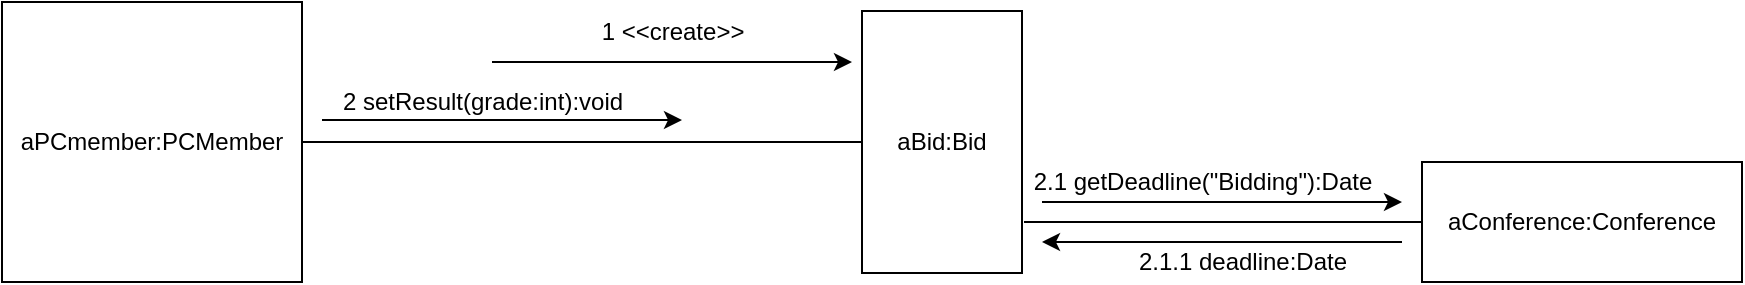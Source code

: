 <mxfile version="12.9.13" type="device"><diagram id="dcqAeCobywxRsEf6ECYr" name="Page-1"><mxGraphModel dx="876" dy="823" grid="1" gridSize="10" guides="1" tooltips="1" connect="1" arrows="1" fold="1" page="1" pageScale="1" pageWidth="850" pageHeight="1100" math="0" shadow="0"><root><mxCell id="0"/><mxCell id="1" parent="0"/><mxCell id="Sl2SxVSsSLeVldeP6ihS-1" value="aPCmember:PCMember" style="rounded=0;whiteSpace=wrap;html=1;" vertex="1" parent="1"><mxGeometry x="10" y="270" width="150" height="140" as="geometry"/></mxCell><mxCell id="Sl2SxVSsSLeVldeP6ihS-4" value="aBid:Bid" style="rounded=0;whiteSpace=wrap;html=1;" vertex="1" parent="1"><mxGeometry x="440" y="274.5" width="80" height="131" as="geometry"/></mxCell><mxCell id="Sl2SxVSsSLeVldeP6ihS-5" value="aConference:Conference" style="rounded=0;whiteSpace=wrap;html=1;" vertex="1" parent="1"><mxGeometry x="720" y="350" width="160" height="60" as="geometry"/></mxCell><mxCell id="Sl2SxVSsSLeVldeP6ihS-6" value="" style="endArrow=none;html=1;entryX=0;entryY=0.5;entryDx=0;entryDy=0;" edge="1" parent="1" target="Sl2SxVSsSLeVldeP6ihS-5"><mxGeometry width="50" height="50" relative="1" as="geometry"><mxPoint x="521" y="380" as="sourcePoint"/><mxPoint x="640" y="370" as="targetPoint"/></mxGeometry></mxCell><mxCell id="Sl2SxVSsSLeVldeP6ihS-7" value="" style="endArrow=none;html=1;exitX=1;exitY=0.5;exitDx=0;exitDy=0;" edge="1" parent="1" source="Sl2SxVSsSLeVldeP6ihS-1"><mxGeometry width="50" height="50" relative="1" as="geometry"><mxPoint x="200" y="460" as="sourcePoint"/><mxPoint x="440" y="340" as="targetPoint"/></mxGeometry></mxCell><mxCell id="Sl2SxVSsSLeVldeP6ihS-8" value="" style="endArrow=classic;html=1;" edge="1" parent="1"><mxGeometry width="50" height="50" relative="1" as="geometry"><mxPoint x="255" y="300" as="sourcePoint"/><mxPoint x="435" y="300" as="targetPoint"/></mxGeometry></mxCell><mxCell id="Sl2SxVSsSLeVldeP6ihS-9" value="1 &amp;lt;&amp;lt;create&amp;gt;&amp;gt;" style="text;html=1;align=center;verticalAlign=middle;resizable=0;points=[];autosize=1;" vertex="1" parent="1"><mxGeometry x="300" y="274.5" width="90" height="20" as="geometry"/></mxCell><mxCell id="Sl2SxVSsSLeVldeP6ihS-11" value="" style="endArrow=classic;html=1;" edge="1" parent="1"><mxGeometry width="50" height="50" relative="1" as="geometry"><mxPoint x="530" y="370" as="sourcePoint"/><mxPoint x="710" y="370" as="targetPoint"/></mxGeometry></mxCell><mxCell id="Sl2SxVSsSLeVldeP6ihS-12" value="" style="endArrow=classic;html=1;" edge="1" parent="1"><mxGeometry width="50" height="50" relative="1" as="geometry"><mxPoint x="170" y="329" as="sourcePoint"/><mxPoint x="350" y="329" as="targetPoint"/></mxGeometry></mxCell><mxCell id="Sl2SxVSsSLeVldeP6ihS-13" value="2 setResult(grade:int):void" style="text;html=1;align=center;verticalAlign=middle;resizable=0;points=[];autosize=1;" vertex="1" parent="1"><mxGeometry x="170" y="310" width="160" height="20" as="geometry"/></mxCell><mxCell id="Sl2SxVSsSLeVldeP6ihS-14" value="2.1 getDeadline(&quot;Bidding&quot;):Date" style="text;html=1;align=center;verticalAlign=middle;resizable=0;points=[];autosize=1;" vertex="1" parent="1"><mxGeometry x="520" y="350" width="180" height="20" as="geometry"/></mxCell><mxCell id="Sl2SxVSsSLeVldeP6ihS-15" value="" style="endArrow=classic;html=1;" edge="1" parent="1"><mxGeometry width="50" height="50" relative="1" as="geometry"><mxPoint x="710" y="390" as="sourcePoint"/><mxPoint x="530" y="390" as="targetPoint"/></mxGeometry></mxCell><mxCell id="Sl2SxVSsSLeVldeP6ihS-16" value="2.1.1 deadline:Date" style="text;html=1;align=center;verticalAlign=middle;resizable=0;points=[];autosize=1;" vertex="1" parent="1"><mxGeometry x="570" y="390" width="120" height="20" as="geometry"/></mxCell></root></mxGraphModel></diagram></mxfile>